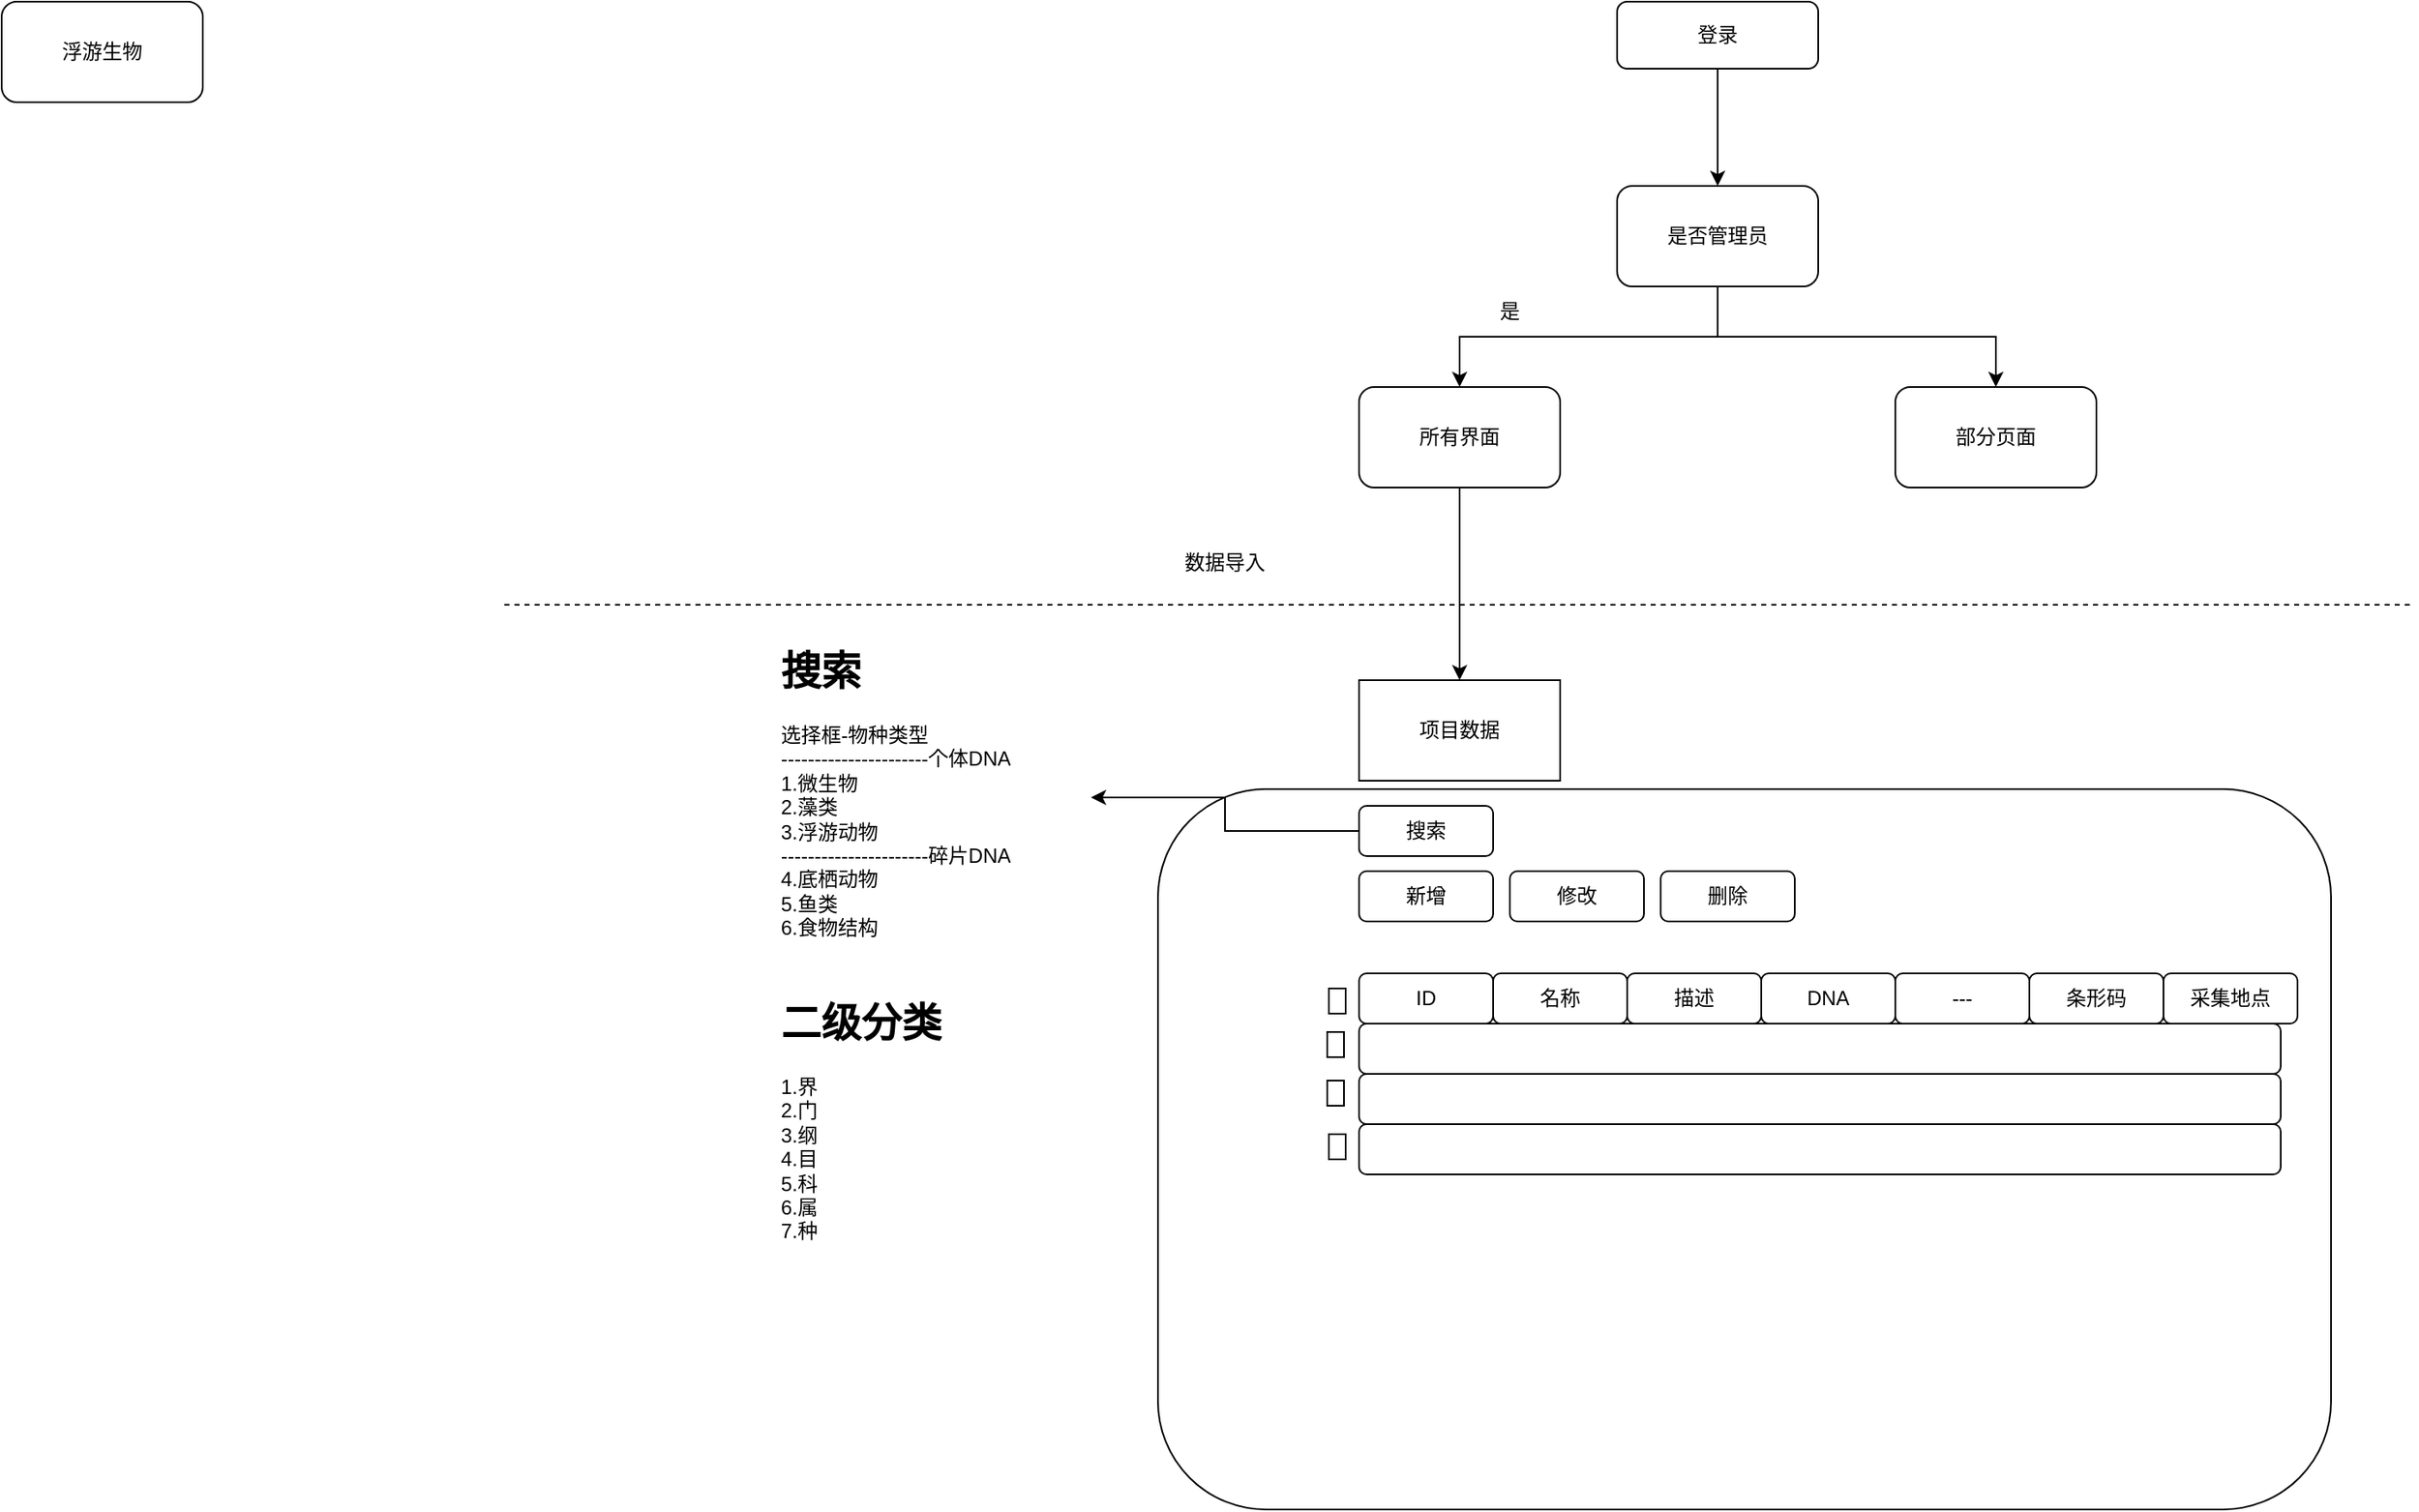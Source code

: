 <mxfile version="21.6.1" type="github" pages="4">
  <diagram name="数据导入" id="-tCUA66pgj7SWMTktZeX">
    <mxGraphModel dx="1877" dy="636" grid="1" gridSize="10" guides="1" tooltips="1" connect="1" arrows="1" fold="1" page="1" pageScale="1" pageWidth="827" pageHeight="1169" math="0" shadow="0">
      <root>
        <mxCell id="0" />
        <mxCell id="1" parent="0" />
        <mxCell id="xZ27Vhk-dxr4Gn2EX7ID-3" style="edgeStyle=orthogonalEdgeStyle;rounded=0;orthogonalLoop=1;jettySize=auto;html=1;exitX=0.5;exitY=1;exitDx=0;exitDy=0;" parent="1" source="xZ27Vhk-dxr4Gn2EX7ID-1" target="xZ27Vhk-dxr4Gn2EX7ID-2" edge="1">
          <mxGeometry relative="1" as="geometry" />
        </mxCell>
        <mxCell id="xZ27Vhk-dxr4Gn2EX7ID-1" value="登录" style="rounded=1;whiteSpace=wrap;html=1;" parent="1" vertex="1">
          <mxGeometry x="294" y="180" width="120" height="40" as="geometry" />
        </mxCell>
        <mxCell id="xZ27Vhk-dxr4Gn2EX7ID-5" style="edgeStyle=orthogonalEdgeStyle;rounded=0;orthogonalLoop=1;jettySize=auto;html=1;exitX=0.5;exitY=1;exitDx=0;exitDy=0;entryX=0.5;entryY=0;entryDx=0;entryDy=0;" parent="1" source="xZ27Vhk-dxr4Gn2EX7ID-2" target="xZ27Vhk-dxr4Gn2EX7ID-4" edge="1">
          <mxGeometry relative="1" as="geometry" />
        </mxCell>
        <mxCell id="xZ27Vhk-dxr4Gn2EX7ID-8" style="edgeStyle=orthogonalEdgeStyle;rounded=0;orthogonalLoop=1;jettySize=auto;html=1;exitX=0.5;exitY=1;exitDx=0;exitDy=0;entryX=0.5;entryY=0;entryDx=0;entryDy=0;" parent="1" source="xZ27Vhk-dxr4Gn2EX7ID-2" target="xZ27Vhk-dxr4Gn2EX7ID-7" edge="1">
          <mxGeometry relative="1" as="geometry" />
        </mxCell>
        <mxCell id="xZ27Vhk-dxr4Gn2EX7ID-2" value="是否管理员" style="rounded=1;whiteSpace=wrap;html=1;" parent="1" vertex="1">
          <mxGeometry x="294" y="290" width="120" height="60" as="geometry" />
        </mxCell>
        <mxCell id="xZ27Vhk-dxr4Gn2EX7ID-13" style="edgeStyle=orthogonalEdgeStyle;rounded=0;orthogonalLoop=1;jettySize=auto;html=1;exitX=0.5;exitY=1;exitDx=0;exitDy=0;" parent="1" source="xZ27Vhk-dxr4Gn2EX7ID-4" target="xZ27Vhk-dxr4Gn2EX7ID-12" edge="1">
          <mxGeometry relative="1" as="geometry" />
        </mxCell>
        <mxCell id="xZ27Vhk-dxr4Gn2EX7ID-4" value="所有界面" style="rounded=1;whiteSpace=wrap;html=1;" parent="1" vertex="1">
          <mxGeometry x="140" y="410" width="120" height="60" as="geometry" />
        </mxCell>
        <mxCell id="xZ27Vhk-dxr4Gn2EX7ID-6" value="是" style="text;html=1;strokeColor=none;fillColor=none;align=center;verticalAlign=middle;whiteSpace=wrap;rounded=0;" parent="1" vertex="1">
          <mxGeometry x="200" y="350" width="60" height="30" as="geometry" />
        </mxCell>
        <mxCell id="xZ27Vhk-dxr4Gn2EX7ID-7" value="部分页面" style="rounded=1;whiteSpace=wrap;html=1;" parent="1" vertex="1">
          <mxGeometry x="460" y="410" width="120" height="60" as="geometry" />
        </mxCell>
        <mxCell id="xZ27Vhk-dxr4Gn2EX7ID-9" value="" style="endArrow=none;dashed=1;html=1;rounded=0;" parent="1" edge="1">
          <mxGeometry width="50" height="50" relative="1" as="geometry">
            <mxPoint x="-370" y="540" as="sourcePoint" />
            <mxPoint x="770" y="540" as="targetPoint" />
          </mxGeometry>
        </mxCell>
        <mxCell id="xZ27Vhk-dxr4Gn2EX7ID-10" value="数据导入" style="text;html=1;strokeColor=none;fillColor=none;align=center;verticalAlign=middle;whiteSpace=wrap;rounded=0;" parent="1" vertex="1">
          <mxGeometry x="30" y="500" width="60" height="30" as="geometry" />
        </mxCell>
        <mxCell id="xZ27Vhk-dxr4Gn2EX7ID-12" value="项目数据" style="rounded=0;whiteSpace=wrap;html=1;" parent="1" vertex="1">
          <mxGeometry x="140" y="585" width="120" height="60" as="geometry" />
        </mxCell>
        <mxCell id="xZ27Vhk-dxr4Gn2EX7ID-14" value="" style="rounded=1;whiteSpace=wrap;html=1;" parent="1" vertex="1">
          <mxGeometry x="20" y="650" width="700" height="430" as="geometry" />
        </mxCell>
        <mxCell id="xZ27Vhk-dxr4Gn2EX7ID-15" value="" style="rounded=1;whiteSpace=wrap;html=1;" parent="1" vertex="1">
          <mxGeometry x="140" y="790" width="550" height="30" as="geometry" />
        </mxCell>
        <mxCell id="xZ27Vhk-dxr4Gn2EX7ID-16" value="" style="rounded=1;whiteSpace=wrap;html=1;" parent="1" vertex="1">
          <mxGeometry x="140" y="850" width="550" height="30" as="geometry" />
        </mxCell>
        <mxCell id="xZ27Vhk-dxr4Gn2EX7ID-17" value="" style="rounded=1;whiteSpace=wrap;html=1;" parent="1" vertex="1">
          <mxGeometry x="140" y="820" width="550" height="30" as="geometry" />
        </mxCell>
        <mxCell id="xZ27Vhk-dxr4Gn2EX7ID-18" value="ID" style="rounded=1;whiteSpace=wrap;html=1;" parent="1" vertex="1">
          <mxGeometry x="140" y="760" width="80" height="30" as="geometry" />
        </mxCell>
        <mxCell id="xZ27Vhk-dxr4Gn2EX7ID-19" value="名称" style="rounded=1;whiteSpace=wrap;html=1;" parent="1" vertex="1">
          <mxGeometry x="220" y="760" width="80" height="30" as="geometry" />
        </mxCell>
        <mxCell id="xZ27Vhk-dxr4Gn2EX7ID-20" value="描述" style="rounded=1;whiteSpace=wrap;html=1;" parent="1" vertex="1">
          <mxGeometry x="300" y="760" width="80" height="30" as="geometry" />
        </mxCell>
        <mxCell id="xZ27Vhk-dxr4Gn2EX7ID-21" value="DNA" style="rounded=1;whiteSpace=wrap;html=1;" parent="1" vertex="1">
          <mxGeometry x="380" y="760" width="80" height="30" as="geometry" />
        </mxCell>
        <mxCell id="xZ27Vhk-dxr4Gn2EX7ID-24" style="edgeStyle=orthogonalEdgeStyle;rounded=0;orthogonalLoop=1;jettySize=auto;html=1;entryX=1;entryY=0.5;entryDx=0;entryDy=0;" parent="1" source="xZ27Vhk-dxr4Gn2EX7ID-22" target="xZ27Vhk-dxr4Gn2EX7ID-23" edge="1">
          <mxGeometry relative="1" as="geometry" />
        </mxCell>
        <mxCell id="xZ27Vhk-dxr4Gn2EX7ID-22" value="搜索" style="rounded=1;whiteSpace=wrap;html=1;" parent="1" vertex="1">
          <mxGeometry x="140" y="660" width="80" height="30" as="geometry" />
        </mxCell>
        <mxCell id="xZ27Vhk-dxr4Gn2EX7ID-23" value="&lt;h1&gt;搜索&lt;/h1&gt;&lt;div&gt;选择框-&lt;span style=&quot;background-color: initial;&quot;&gt;物种类型&lt;/span&gt;&lt;/div&gt;&lt;div&gt;----------------------个体DNA&lt;/div&gt;&lt;div&gt;&lt;span style=&quot;background-color: initial;&quot;&gt;1.微生物&lt;/span&gt;&lt;/div&gt;&lt;div&gt;&lt;span style=&quot;background-color: initial;&quot;&gt;2.藻类&lt;/span&gt;&lt;/div&gt;&lt;div&gt;&lt;span style=&quot;background-color: initial;&quot;&gt;3.浮游动物&lt;/span&gt;&lt;/div&gt;&lt;div&gt;&lt;span style=&quot;background-color: initial;&quot;&gt;----------------------碎片DNA&lt;/span&gt;&lt;/div&gt;&lt;div&gt;&lt;span style=&quot;background-color: initial;&quot;&gt;4.底栖动物&lt;/span&gt;&lt;/div&gt;&lt;div&gt;&lt;span style=&quot;background-color: initial;&quot;&gt;5.鱼类&lt;/span&gt;&lt;/div&gt;&lt;div&gt;&lt;span style=&quot;background-color: initial;&quot;&gt;6.食物结构&lt;/span&gt;&lt;/div&gt;&lt;div&gt;&lt;br&gt;&lt;/div&gt;" style="text;html=1;strokeColor=none;fillColor=none;spacing=5;spacingTop=-20;whiteSpace=wrap;overflow=hidden;rounded=0;" parent="1" vertex="1">
          <mxGeometry x="-210" y="560" width="190" height="190" as="geometry" />
        </mxCell>
        <mxCell id="KMz-j-XkmD0P_2ySo-3M-1" value="浮游生物" style="rounded=1;whiteSpace=wrap;html=1;" parent="1" vertex="1">
          <mxGeometry x="-670" y="180" width="120" height="60" as="geometry" />
        </mxCell>
        <mxCell id="t3H2yqygsWTtDVL9SK41-2" value="采集地点" style="rounded=1;whiteSpace=wrap;html=1;" vertex="1" parent="1">
          <mxGeometry x="620" y="760" width="80" height="30" as="geometry" />
        </mxCell>
        <mxCell id="t3H2yqygsWTtDVL9SK41-3" value="条形码" style="rounded=1;whiteSpace=wrap;html=1;" vertex="1" parent="1">
          <mxGeometry x="540" y="760" width="80" height="30" as="geometry" />
        </mxCell>
        <mxCell id="t3H2yqygsWTtDVL9SK41-5" value="&lt;h1&gt;二级分类&lt;/h1&gt;&lt;div&gt;1.界&lt;/div&gt;&lt;div&gt;2.门&lt;/div&gt;&lt;div&gt;3.纲&lt;/div&gt;&lt;div&gt;4.目&lt;/div&gt;&lt;div&gt;5.科&lt;/div&gt;&lt;div&gt;6.属&lt;/div&gt;&lt;div&gt;7.种&lt;/div&gt;" style="text;html=1;strokeColor=none;fillColor=none;spacing=5;spacingTop=-20;whiteSpace=wrap;overflow=hidden;rounded=0;" vertex="1" parent="1">
          <mxGeometry x="-210" y="770" width="190" height="180" as="geometry" />
        </mxCell>
        <mxCell id="t3H2yqygsWTtDVL9SK41-6" value="---" style="rounded=1;whiteSpace=wrap;html=1;" vertex="1" parent="1">
          <mxGeometry x="460" y="760" width="80" height="30" as="geometry" />
        </mxCell>
        <mxCell id="t3H2yqygsWTtDVL9SK41-7" value="新增" style="rounded=1;whiteSpace=wrap;html=1;" vertex="1" parent="1">
          <mxGeometry x="140" y="699" width="80" height="30" as="geometry" />
        </mxCell>
        <mxCell id="t3H2yqygsWTtDVL9SK41-8" value="修改" style="rounded=1;whiteSpace=wrap;html=1;" vertex="1" parent="1">
          <mxGeometry x="230" y="699" width="80" height="30" as="geometry" />
        </mxCell>
        <mxCell id="t3H2yqygsWTtDVL9SK41-9" value="删除" style="rounded=1;whiteSpace=wrap;html=1;" vertex="1" parent="1">
          <mxGeometry x="320" y="699" width="80" height="30" as="geometry" />
        </mxCell>
        <mxCell id="t3H2yqygsWTtDVL9SK41-10" value="" style="rounded=0;whiteSpace=wrap;html=1;" vertex="1" parent="1">
          <mxGeometry x="121" y="795" width="10" height="15" as="geometry" />
        </mxCell>
        <mxCell id="t3H2yqygsWTtDVL9SK41-11" value="" style="rounded=0;whiteSpace=wrap;html=1;" vertex="1" parent="1">
          <mxGeometry x="121" y="824" width="10" height="15" as="geometry" />
        </mxCell>
        <mxCell id="t3H2yqygsWTtDVL9SK41-12" value="" style="rounded=0;whiteSpace=wrap;html=1;" vertex="1" parent="1">
          <mxGeometry x="122" y="856" width="10" height="15" as="geometry" />
        </mxCell>
        <mxCell id="t3H2yqygsWTtDVL9SK41-13" value="" style="rounded=0;whiteSpace=wrap;html=1;" vertex="1" parent="1">
          <mxGeometry x="122" y="769" width="10" height="15" as="geometry" />
        </mxCell>
      </root>
    </mxGraphModel>
  </diagram>
  <diagram name="用户管理" id="ibj9_Ij73F3EYYACSwZE">
    <mxGraphModel dx="2901" dy="1116" grid="1" gridSize="10" guides="1" tooltips="1" connect="1" arrows="1" fold="1" page="1" pageScale="1" pageWidth="827" pageHeight="1169" math="0" shadow="0">
      <root>
        <mxCell id="WtAzUzng9-TVJXO3P_Vh-0" />
        <mxCell id="WtAzUzng9-TVJXO3P_Vh-1" parent="WtAzUzng9-TVJXO3P_Vh-0" />
        <mxCell id="WtAzUzng9-TVJXO3P_Vh-2" style="edgeStyle=orthogonalEdgeStyle;rounded=0;orthogonalLoop=1;jettySize=auto;html=1;exitX=0.5;exitY=1;exitDx=0;exitDy=0;" edge="1" parent="WtAzUzng9-TVJXO3P_Vh-1" source="WtAzUzng9-TVJXO3P_Vh-3" target="WtAzUzng9-TVJXO3P_Vh-6">
          <mxGeometry relative="1" as="geometry" />
        </mxCell>
        <mxCell id="WtAzUzng9-TVJXO3P_Vh-3" value="登录" style="rounded=1;whiteSpace=wrap;html=1;" vertex="1" parent="WtAzUzng9-TVJXO3P_Vh-1">
          <mxGeometry x="294" y="180" width="120" height="40" as="geometry" />
        </mxCell>
        <mxCell id="WtAzUzng9-TVJXO3P_Vh-4" style="edgeStyle=orthogonalEdgeStyle;rounded=0;orthogonalLoop=1;jettySize=auto;html=1;exitX=0.5;exitY=1;exitDx=0;exitDy=0;entryX=0.5;entryY=0;entryDx=0;entryDy=0;" edge="1" parent="WtAzUzng9-TVJXO3P_Vh-1" source="WtAzUzng9-TVJXO3P_Vh-6" target="WtAzUzng9-TVJXO3P_Vh-8">
          <mxGeometry relative="1" as="geometry" />
        </mxCell>
        <mxCell id="WtAzUzng9-TVJXO3P_Vh-5" style="edgeStyle=orthogonalEdgeStyle;rounded=0;orthogonalLoop=1;jettySize=auto;html=1;exitX=0.5;exitY=1;exitDx=0;exitDy=0;entryX=0.5;entryY=0;entryDx=0;entryDy=0;" edge="1" parent="WtAzUzng9-TVJXO3P_Vh-1" source="WtAzUzng9-TVJXO3P_Vh-6" target="WtAzUzng9-TVJXO3P_Vh-10">
          <mxGeometry relative="1" as="geometry" />
        </mxCell>
        <mxCell id="WtAzUzng9-TVJXO3P_Vh-6" value="是否管理员" style="rounded=1;whiteSpace=wrap;html=1;" vertex="1" parent="WtAzUzng9-TVJXO3P_Vh-1">
          <mxGeometry x="294" y="290" width="120" height="60" as="geometry" />
        </mxCell>
        <mxCell id="WtAzUzng9-TVJXO3P_Vh-7" style="edgeStyle=orthogonalEdgeStyle;rounded=0;orthogonalLoop=1;jettySize=auto;html=1;exitX=0.5;exitY=1;exitDx=0;exitDy=0;" edge="1" parent="WtAzUzng9-TVJXO3P_Vh-1" source="WtAzUzng9-TVJXO3P_Vh-8" target="WtAzUzng9-TVJXO3P_Vh-13">
          <mxGeometry relative="1" as="geometry" />
        </mxCell>
        <mxCell id="WtAzUzng9-TVJXO3P_Vh-8" value="所有界面" style="rounded=1;whiteSpace=wrap;html=1;" vertex="1" parent="WtAzUzng9-TVJXO3P_Vh-1">
          <mxGeometry x="140" y="410" width="120" height="60" as="geometry" />
        </mxCell>
        <mxCell id="WtAzUzng9-TVJXO3P_Vh-9" value="是" style="text;html=1;strokeColor=none;fillColor=none;align=center;verticalAlign=middle;whiteSpace=wrap;rounded=0;" vertex="1" parent="WtAzUzng9-TVJXO3P_Vh-1">
          <mxGeometry x="200" y="350" width="60" height="30" as="geometry" />
        </mxCell>
        <mxCell id="WtAzUzng9-TVJXO3P_Vh-10" value="部分页面" style="rounded=1;whiteSpace=wrap;html=1;" vertex="1" parent="WtAzUzng9-TVJXO3P_Vh-1">
          <mxGeometry x="460" y="410" width="120" height="60" as="geometry" />
        </mxCell>
        <mxCell id="WtAzUzng9-TVJXO3P_Vh-11" value="" style="endArrow=none;dashed=1;html=1;rounded=0;" edge="1" parent="WtAzUzng9-TVJXO3P_Vh-1">
          <mxGeometry width="50" height="50" relative="1" as="geometry">
            <mxPoint x="-370" y="540" as="sourcePoint" />
            <mxPoint x="770" y="540" as="targetPoint" />
          </mxGeometry>
        </mxCell>
        <mxCell id="WtAzUzng9-TVJXO3P_Vh-13" value="用户管理" style="rounded=0;whiteSpace=wrap;html=1;" vertex="1" parent="WtAzUzng9-TVJXO3P_Vh-1">
          <mxGeometry x="140" y="585" width="120" height="60" as="geometry" />
        </mxCell>
      </root>
    </mxGraphModel>
  </diagram>
  <diagram id="jbfR7F7PvsqBJODIcwoR" name="条形码生成">
    <mxGraphModel dx="1050" dy="636" grid="1" gridSize="10" guides="1" tooltips="1" connect="1" arrows="1" fold="1" page="1" pageScale="1" pageWidth="827" pageHeight="1169" math="0" shadow="0">
      <root>
        <mxCell id="0" />
        <mxCell id="1" parent="0" />
        <mxCell id="CYGiLJNHftZfxquBuysK-1" value="生成DNA条形码主要包括以下几个步骤:&lt;span style=&quot;box-sizing: inherit; display: block; height: 8px; color: rgb(29, 28, 29); font-family: NotoSansSC, Slack-Lato, Slack-Fractions, appleLogo, sans-serif; font-size: 15px; font-variant-ligatures: common-ligatures; text-align: left; background-color: rgb(248, 248, 248);&quot; data-stringify-type=&quot;paragraph-break&quot; class=&quot;c-mrkdwn__br&quot; aria-label=&quot;&quot;&gt;&lt;/span&gt;&lt;span style=&quot;color: rgb(29, 28, 29); font-family: NotoSansSC, Slack-Lato, Slack-Fractions, appleLogo, sans-serif; font-size: 15px; font-variant-ligatures: common-ligatures; text-align: left; background-color: rgb(248, 248, 248);&quot;&gt;1. 采集样本,提取DNA&lt;/span&gt;&lt;span style=&quot;box-sizing: inherit; display: block; height: 8px; color: rgb(29, 28, 29); font-family: NotoSansSC, Slack-Lato, Slack-Fractions, appleLogo, sans-serif; font-size: 15px; font-variant-ligatures: common-ligatures; text-align: left; background-color: rgb(248, 248, 248);&quot; data-stringify-type=&quot;paragraph-break&quot; class=&quot;c-mrkdwn__br&quot; aria-label=&quot;&quot;&gt;&lt;/span&gt;&lt;span style=&quot;color: rgb(29, 28, 29); font-family: NotoSansSC, Slack-Lato, Slack-Fractions, appleLogo, sans-serif; font-size: 15px; font-variant-ligatures: common-ligatures; text-align: left; background-color: rgb(248, 248, 248);&quot;&gt;从样本中提取总DNA,常用方法有CTAB法、琼脂糖凝胶电泳法等。&lt;/span&gt;&lt;span style=&quot;box-sizing: inherit; display: block; height: 8px; color: rgb(29, 28, 29); font-family: NotoSansSC, Slack-Lato, Slack-Fractions, appleLogo, sans-serif; font-size: 15px; font-variant-ligatures: common-ligatures; text-align: left; background-color: rgb(248, 248, 248);&quot; data-stringify-type=&quot;paragraph-break&quot; class=&quot;c-mrkdwn__br&quot; aria-label=&quot;&quot;&gt;&lt;/span&gt;&lt;span style=&quot;color: rgb(29, 28, 29); font-family: NotoSansSC, Slack-Lato, Slack-Fractions, appleLogo, sans-serif; font-size: 15px; font-variant-ligatures: common-ligatures; text-align: left; background-color: rgb(248, 248, 248);&quot;&gt;2. PCR扩增目标基因片段&lt;/span&gt;&lt;span style=&quot;box-sizing: inherit; display: block; height: 8px; color: rgb(29, 28, 29); font-family: NotoSansSC, Slack-Lato, Slack-Fractions, appleLogo, sans-serif; font-size: 15px; font-variant-ligatures: common-ligatures; text-align: left; background-color: rgb(248, 248, 248);&quot; data-stringify-type=&quot;paragraph-break&quot; class=&quot;c-mrkdwn__br&quot; aria-label=&quot;&quot;&gt;&lt;/span&gt;&lt;span style=&quot;color: rgb(29, 28, 29); font-family: NotoSansSC, Slack-Lato, Slack-Fractions, appleLogo, sans-serif; font-size: 15px; font-variant-ligatures: common-ligatures; text-align: left; background-color: rgb(248, 248, 248);&quot;&gt;使用通用引物或特异引物对目标DNA序列(如COI、ITS等)进行PCR扩增。&lt;/span&gt;&lt;span style=&quot;box-sizing: inherit; display: block; height: 8px; color: rgb(29, 28, 29); font-family: NotoSansSC, Slack-Lato, Slack-Fractions, appleLogo, sans-serif; font-size: 15px; font-variant-ligatures: common-ligatures; text-align: left; background-color: rgb(248, 248, 248);&quot; data-stringify-type=&quot;paragraph-break&quot; class=&quot;c-mrkdwn__br&quot; aria-label=&quot;&quot;&gt;&lt;/span&gt;&lt;span style=&quot;color: rgb(29, 28, 29); font-family: NotoSansSC, Slack-Lato, Slack-Fractions, appleLogo, sans-serif; font-size: 15px; font-variant-ligatures: common-ligatures; text-align: left; background-color: rgb(248, 248, 248);&quot;&gt;3. 测序&lt;/span&gt;&lt;span style=&quot;box-sizing: inherit; display: block; height: 8px; color: rgb(29, 28, 29); font-family: NotoSansSC, Slack-Lato, Slack-Fractions, appleLogo, sans-serif; font-size: 15px; font-variant-ligatures: common-ligatures; text-align: left; background-color: rgb(248, 248, 248);&quot; data-stringify-type=&quot;paragraph-break&quot; class=&quot;c-mrkdwn__br&quot; aria-label=&quot;&quot;&gt;&lt;/span&gt;&lt;span style=&quot;color: rgb(29, 28, 29); font-family: NotoSansSC, Slack-Lato, Slack-Fractions, appleLogo, sans-serif; font-size: 15px; font-variant-ligatures: common-ligatures; text-align: left; background-color: rgb(248, 248, 248);&quot;&gt;对PCR产物进行DNA测序,获取目标序列信息。常用Sanger测序或高通量测序。&lt;/span&gt;&lt;span style=&quot;box-sizing: inherit; display: block; height: 8px; color: rgb(29, 28, 29); font-family: NotoSansSC, Slack-Lato, Slack-Fractions, appleLogo, sans-serif; font-size: 15px; font-variant-ligatures: common-ligatures; text-align: left; background-color: rgb(248, 248, 248);&quot; data-stringify-type=&quot;paragraph-break&quot; class=&quot;c-mrkdwn__br&quot; aria-label=&quot;&quot;&gt;&lt;/span&gt;&lt;span style=&quot;color: rgb(29, 28, 29); font-family: NotoSansSC, Slack-Lato, Slack-Fractions, appleLogo, sans-serif; font-size: 15px; font-variant-ligatures: common-ligatures; text-align: left; background-color: rgb(248, 248, 248);&quot;&gt;4. 生物信息学分析&lt;/span&gt;&lt;span style=&quot;box-sizing: inherit; display: block; height: 8px; color: rgb(29, 28, 29); font-family: NotoSansSC, Slack-Lato, Slack-Fractions, appleLogo, sans-serif; font-size: 15px; font-variant-ligatures: common-ligatures; text-align: left; background-color: rgb(248, 248, 248);&quot; data-stringify-type=&quot;paragraph-break&quot; class=&quot;c-mrkdwn__br&quot; aria-label=&quot;&quot;&gt;&lt;/span&gt;&lt;span style=&quot;color: rgb(29, 28, 29); font-family: NotoSansSC, Slack-Lato, Slack-Fractions, appleLogo, sans-serif; font-size: 15px; font-variant-ligatures: common-ligatures; text-align: left; background-color: rgb(248, 248, 248);&quot;&gt;将测序结果与已知DNA序列数据库(GenBank等)进行比对,获知样本的分类学信息。&lt;/span&gt;&lt;span style=&quot;box-sizing: inherit; display: block; height: 8px; color: rgb(29, 28, 29); font-family: NotoSansSC, Slack-Lato, Slack-Fractions, appleLogo, sans-serif; font-size: 15px; font-variant-ligatures: common-ligatures; text-align: left; background-color: rgb(248, 248, 248);&quot; data-stringify-type=&quot;paragraph-break&quot; class=&quot;c-mrkdwn__br&quot; aria-label=&quot;&quot;&gt;&lt;/span&gt;&lt;span style=&quot;color: rgb(29, 28, 29); font-family: NotoSansSC, Slack-Lato, Slack-Fractions, appleLogo, sans-serif; font-size: 15px; font-variant-ligatures: common-ligatures; text-align: left; background-color: rgb(248, 248, 248);&quot;&gt;5. 条形码生成&lt;/span&gt;&lt;span style=&quot;box-sizing: inherit; display: block; height: 8px; color: rgb(29, 28, 29); font-family: NotoSansSC, Slack-Lato, Slack-Fractions, appleLogo, sans-serif; font-size: 15px; font-variant-ligatures: common-ligatures; text-align: left; background-color: rgb(248, 248, 248);&quot; data-stringify-type=&quot;paragraph-break&quot; class=&quot;c-mrkdwn__br&quot; aria-label=&quot;&quot;&gt;&lt;/span&gt;&lt;span style=&quot;color: rgb(29, 28, 29); font-family: NotoSansSC, Slack-Lato, Slack-Fractions, appleLogo, sans-serif; font-size: 15px; font-variant-ligatures: common-ligatures; text-align: left; background-color: rgb(248, 248, 248);&quot;&gt;根据分类学信息,为每个样本生成唯一的DNA条形码序列。条形码以字母组合的形式表示。&lt;/span&gt;&lt;span style=&quot;box-sizing: inherit; display: block; height: 8px; color: rgb(29, 28, 29); font-family: NotoSansSC, Slack-Lato, Slack-Fractions, appleLogo, sans-serif; font-size: 15px; font-variant-ligatures: common-ligatures; text-align: left; background-color: rgb(248, 248, 248);&quot; data-stringify-type=&quot;paragraph-break&quot; class=&quot;c-mrkdwn__br&quot; aria-label=&quot;&quot;&gt;&lt;/span&gt;&lt;span style=&quot;color: rgb(29, 28, 29); font-family: NotoSansSC, Slack-Lato, Slack-Fractions, appleLogo, sans-serif; font-size: 15px; font-variant-ligatures: common-ligatures; text-align: left; background-color: rgb(248, 248, 248);&quot;&gt;6. 条形码数据库&lt;/span&gt;&lt;span style=&quot;box-sizing: inherit; display: block; height: 8px; color: rgb(29, 28, 29); font-family: NotoSansSC, Slack-Lato, Slack-Fractions, appleLogo, sans-serif; font-size: 15px; font-variant-ligatures: common-ligatures; text-align: left; background-color: rgb(248, 248, 248);&quot; data-stringify-type=&quot;paragraph-break&quot; class=&quot;c-mrkdwn__br&quot; aria-label=&quot;&quot;&gt;&lt;/span&gt;&lt;span style=&quot;color: rgb(29, 28, 29); font-family: NotoSansSC, Slack-Lato, Slack-Fractions, appleLogo, sans-serif; font-size: 15px; font-variant-ligatures: common-ligatures; text-align: left; background-color: rgb(248, 248, 248);&quot;&gt;收集和整理不同物种的DNA条形码,建立数据库(BOLD系统等)。&lt;/span&gt;&lt;span style=&quot;box-sizing: inherit; display: block; height: 8px; color: rgb(29, 28, 29); font-family: NotoSansSC, Slack-Lato, Slack-Fractions, appleLogo, sans-serif; font-size: 15px; font-variant-ligatures: common-ligatures; text-align: left; background-color: rgb(248, 248, 248);&quot; data-stringify-type=&quot;paragraph-break&quot; class=&quot;c-mrkdwn__br&quot; aria-label=&quot;&quot;&gt;&lt;/span&gt;&lt;span style=&quot;color: rgb(29, 28, 29); font-family: NotoSansSC, Slack-Lato, Slack-Fractions, appleLogo, sans-serif; font-size: 15px; font-variant-ligatures: common-ligatures; text-align: left; background-color: rgb(248, 248, 248);&quot;&gt;7. 生物鉴定&lt;/span&gt;&lt;span style=&quot;box-sizing: inherit; display: block; height: 8px; color: rgb(29, 28, 29); font-family: NotoSansSC, Slack-Lato, Slack-Fractions, appleLogo, sans-serif; font-size: 15px; font-variant-ligatures: common-ligatures; text-align: left; background-color: rgb(248, 248, 248);&quot; data-stringify-type=&quot;paragraph-break&quot; class=&quot;c-mrkdwn__br&quot; aria-label=&quot;&quot;&gt;&lt;/span&gt;&lt;span style=&quot;color: rgb(29, 28, 29); font-family: NotoSansSC, Slack-Lato, Slack-Fractions, appleLogo, sans-serif; font-size: 15px; font-variant-ligatures: common-ligatures; text-align: left; background-color: rgb(248, 248, 248);&quot;&gt;将未知样本的条形码与数据库中已有条形码进行比对,实现样本鉴定。&lt;/span&gt;&lt;span style=&quot;box-sizing: inherit; display: block; height: 8px; color: rgb(29, 28, 29); font-family: NotoSansSC, Slack-Lato, Slack-Fractions, appleLogo, sans-serif; font-size: 15px; font-variant-ligatures: common-ligatures; text-align: left; background-color: rgb(248, 248, 248);&quot; data-stringify-type=&quot;paragraph-break&quot; class=&quot;c-mrkdwn__br&quot; aria-label=&quot;&quot;&gt;&lt;/span&gt;&lt;span style=&quot;color: rgb(29, 28, 29); font-family: NotoSansSC, Slack-Lato, Slack-Fractions, appleLogo, sans-serif; font-size: 15px; font-variant-ligatures: common-ligatures; text-align: left; background-color: rgb(248, 248, 248);&quot;&gt;综上,通过PCR扩增、测序、数据库比对等过程可以获得DNA条形码,并利用条形码进行生物分类鉴定&lt;/span&gt;" style="text;html=1;strokeColor=none;fillColor=none;align=center;verticalAlign=middle;whiteSpace=wrap;rounded=0;" parent="1" vertex="1">
          <mxGeometry x="480" y="200" width="920" height="30" as="geometry" />
        </mxCell>
        <mxCell id="CYGiLJNHftZfxquBuysK-2" value="采集样本，提取DNA" style="rounded=1;whiteSpace=wrap;html=1;" parent="1" vertex="1">
          <mxGeometry x="1440" y="30" width="120" height="60" as="geometry" />
        </mxCell>
        <mxCell id="CYGiLJNHftZfxquBuysK-3" value="PCR扩增" style="rounded=1;whiteSpace=wrap;html=1;" parent="1" vertex="1">
          <mxGeometry x="1440" y="107" width="120" height="60" as="geometry" />
        </mxCell>
        <mxCell id="CYGiLJNHftZfxquBuysK-5" value="DNA条形码数据库" style="rounded=1;whiteSpace=wrap;html=1;fillColor=#dae8fc;strokeColor=#6c8ebf;" parent="1" vertex="1">
          <mxGeometry x="1440" y="420" width="120" height="60" as="geometry" />
        </mxCell>
        <mxCell id="CYGiLJNHftZfxquBuysK-6" value="条形码生成" style="rounded=1;whiteSpace=wrap;html=1;fillColor=#dae8fc;strokeColor=#6c8ebf;" parent="1" vertex="1">
          <mxGeometry x="1440" y="340" width="120" height="60" as="geometry" />
        </mxCell>
        <mxCell id="CYGiLJNHftZfxquBuysK-7" value="生物信息学分析" style="rounded=1;whiteSpace=wrap;html=1;" parent="1" vertex="1">
          <mxGeometry x="1440" y="260" width="120" height="60" as="geometry" />
        </mxCell>
        <mxCell id="CYGiLJNHftZfxquBuysK-8" value="测序" style="rounded=1;whiteSpace=wrap;html=1;" parent="1" vertex="1">
          <mxGeometry x="1440" y="180" width="120" height="60" as="geometry" />
        </mxCell>
      </root>
    </mxGraphModel>
  </diagram>
  <diagram id="vZmc7knuX6zFFZQ-DT52" name="第 4 页">
    <mxGraphModel dx="1050" dy="636" grid="1" gridSize="10" guides="1" tooltips="1" connect="1" arrows="1" fold="1" page="1" pageScale="1" pageWidth="827" pageHeight="1169" math="0" shadow="0">
      <root>
        <mxCell id="0" />
        <mxCell id="1" parent="0" />
      </root>
    </mxGraphModel>
  </diagram>
</mxfile>
